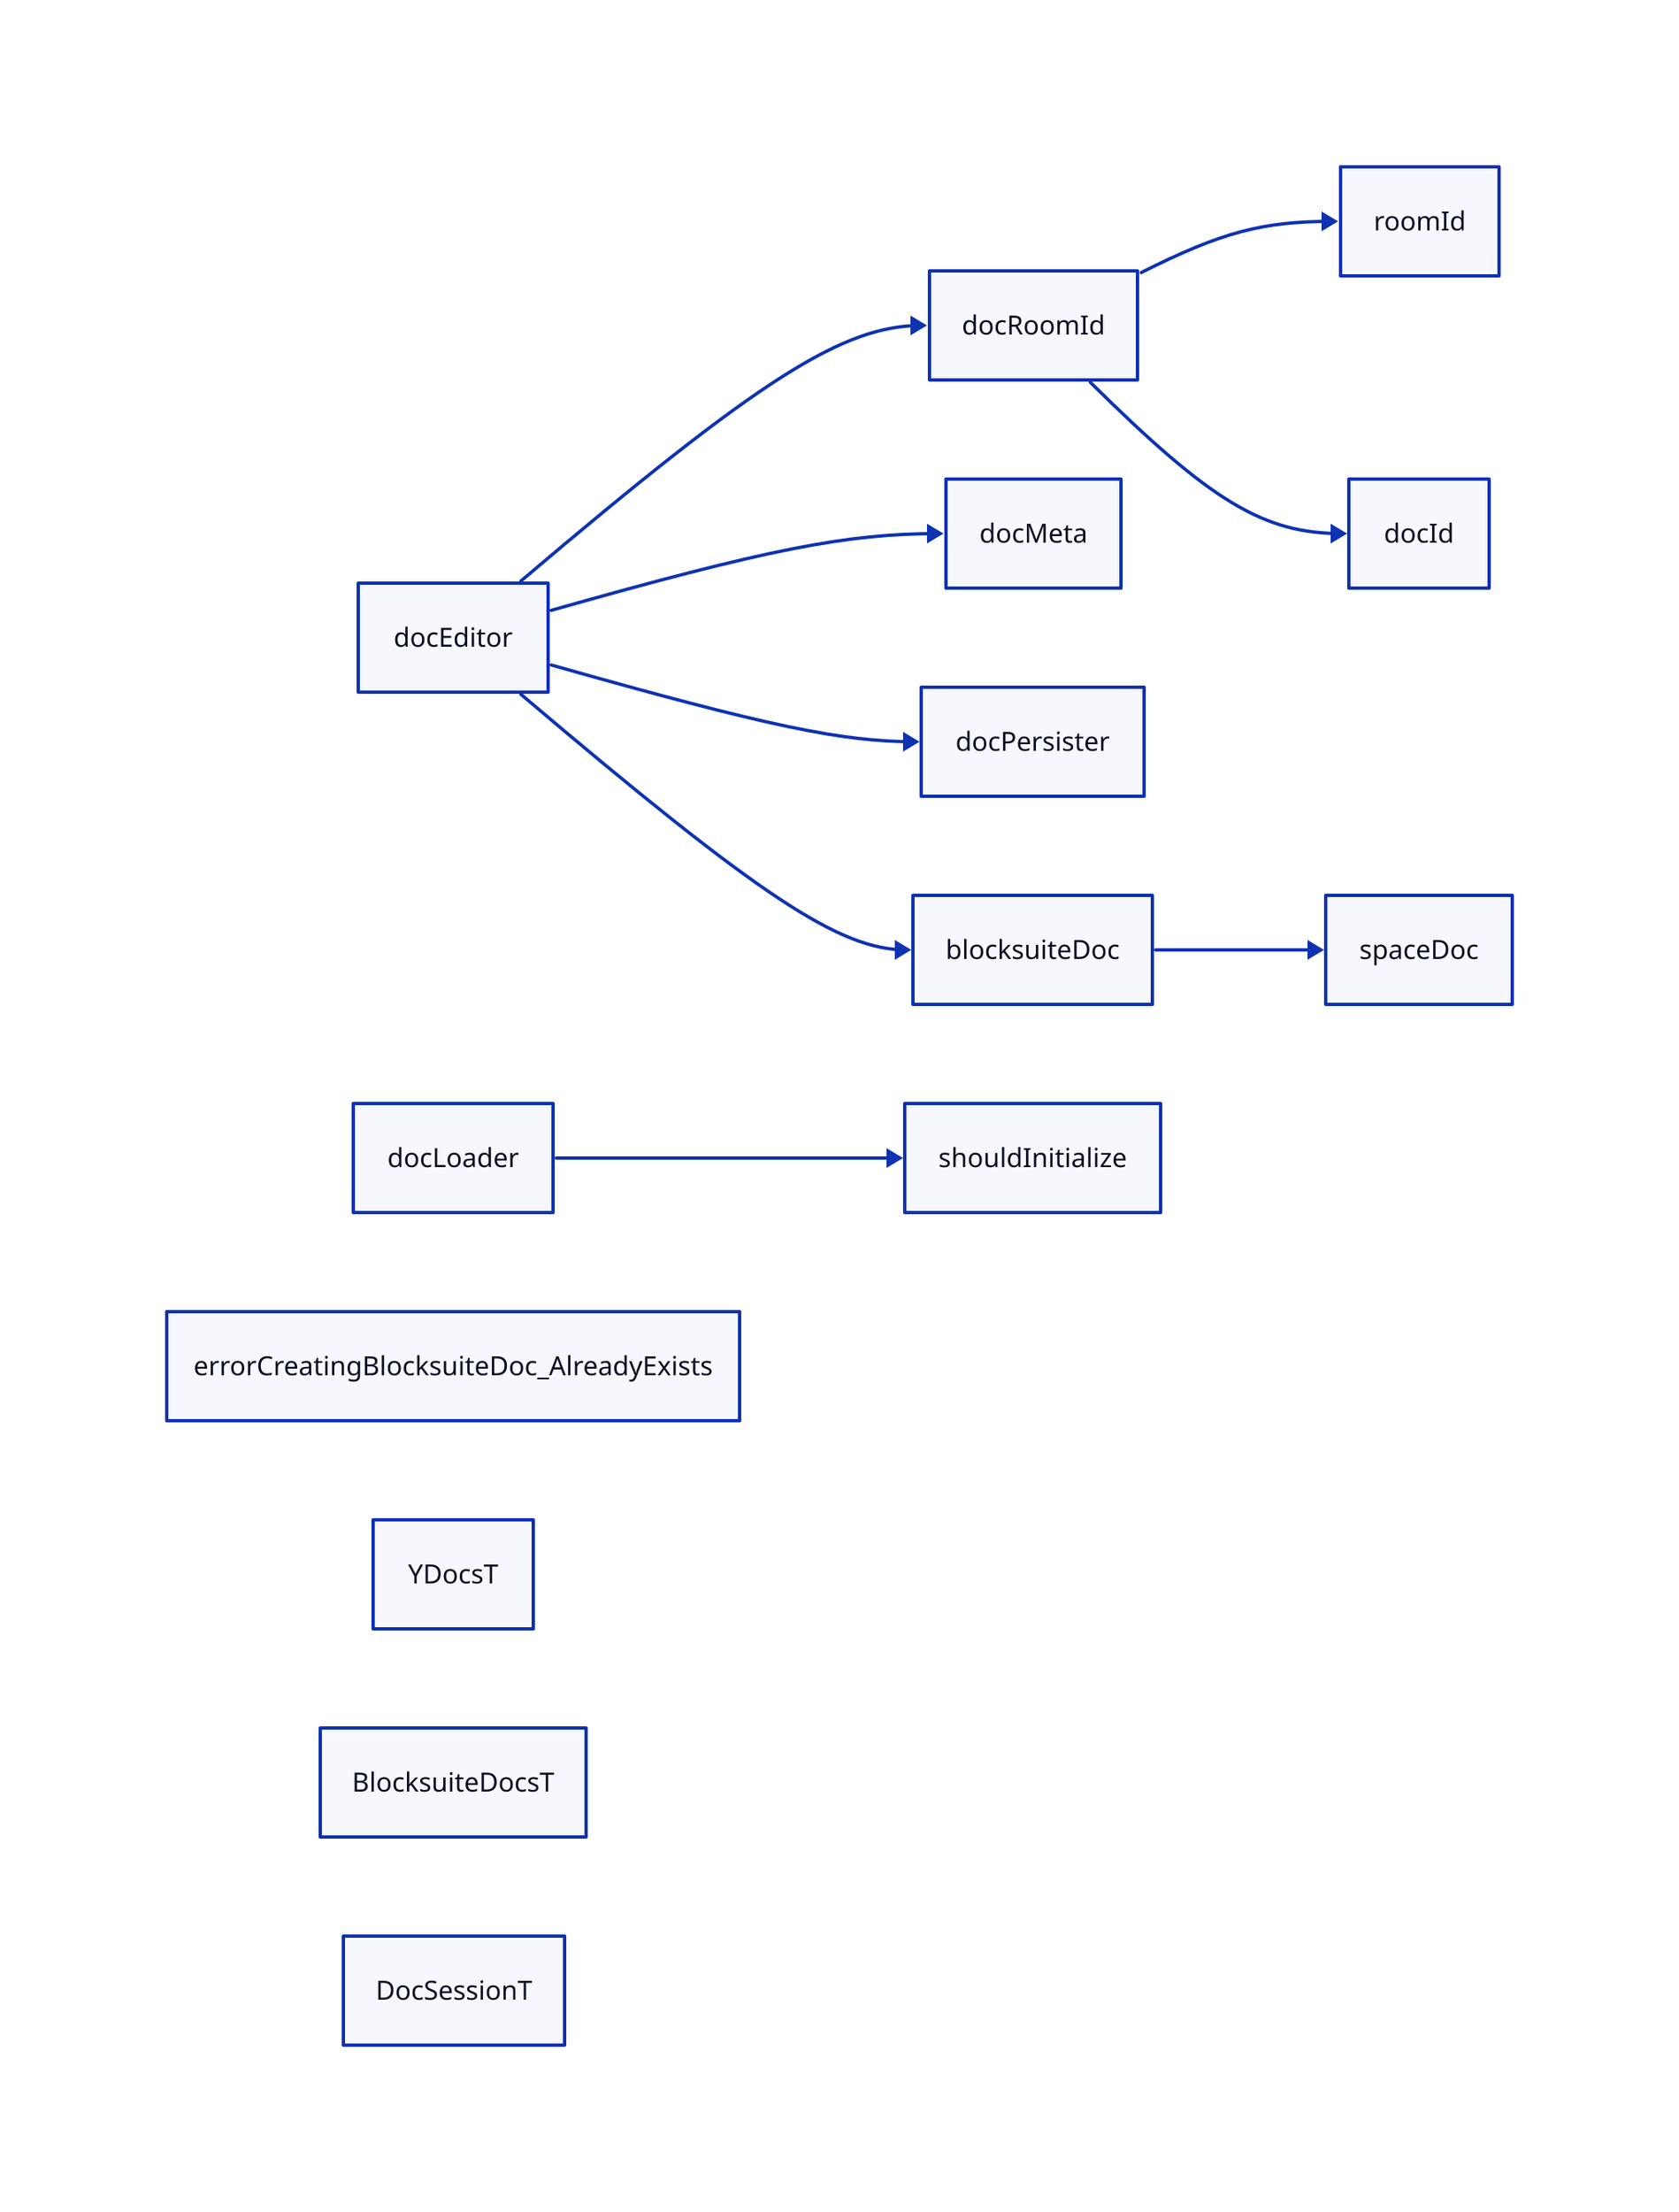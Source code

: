 direction:right 

roomId

docId

docRoomId -> roomId
docRoomId -> docId


docMeta

docPersister

blocksuiteDoc

blocksuiteDoc -> spaceDoc


docEditor -> docMeta
docEditor -> docPersister
docEditor -> docRoomId
docEditor -> blocksuiteDoc

shouldInitialize

docLoader -> shouldInitialize

errorCreatingBlocksuiteDoc_AlreadyExists

YDocsT

BlocksuiteDocsT

DocSessionT